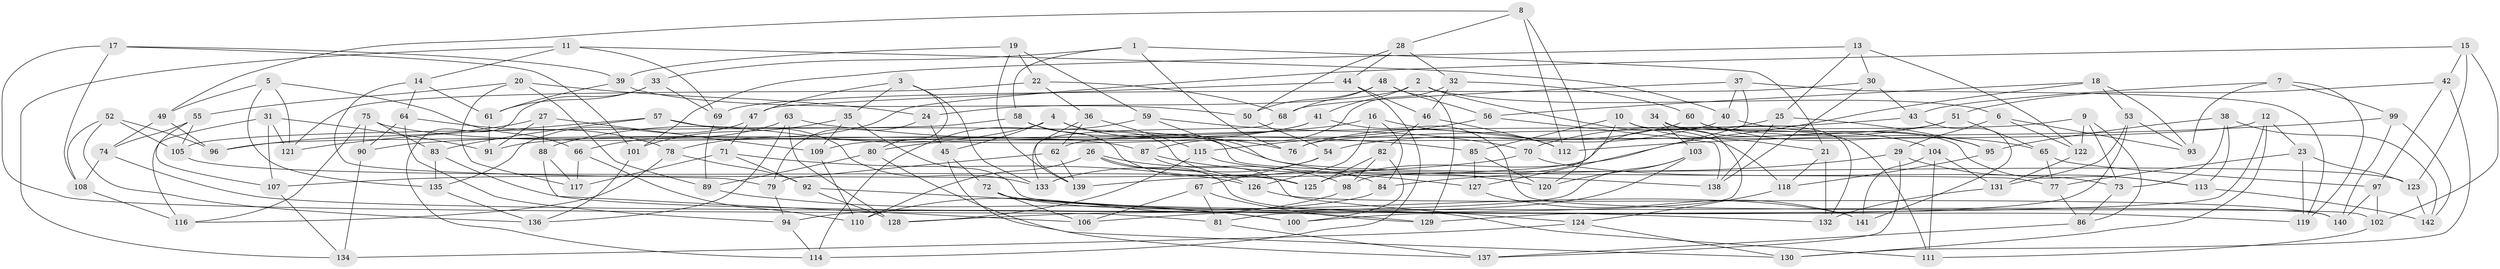 // coarse degree distribution, {12: 0.028169014084507043, 8: 0.11267605633802817, 6: 0.28169014084507044, 4: 0.3380281690140845, 5: 0.11267605633802817, 9: 0.028169014084507043, 10: 0.04225352112676056, 3: 0.056338028169014086}
// Generated by graph-tools (version 1.1) at 2025/21/03/04/25 18:21:02]
// undirected, 142 vertices, 284 edges
graph export_dot {
graph [start="1"]
  node [color=gray90,style=filled];
  1;
  2;
  3;
  4;
  5;
  6;
  7;
  8;
  9;
  10;
  11;
  12;
  13;
  14;
  15;
  16;
  17;
  18;
  19;
  20;
  21;
  22;
  23;
  24;
  25;
  26;
  27;
  28;
  29;
  30;
  31;
  32;
  33;
  34;
  35;
  36;
  37;
  38;
  39;
  40;
  41;
  42;
  43;
  44;
  45;
  46;
  47;
  48;
  49;
  50;
  51;
  52;
  53;
  54;
  55;
  56;
  57;
  58;
  59;
  60;
  61;
  62;
  63;
  64;
  65;
  66;
  67;
  68;
  69;
  70;
  71;
  72;
  73;
  74;
  75;
  76;
  77;
  78;
  79;
  80;
  81;
  82;
  83;
  84;
  85;
  86;
  87;
  88;
  89;
  90;
  91;
  92;
  93;
  94;
  95;
  96;
  97;
  98;
  99;
  100;
  101;
  102;
  103;
  104;
  105;
  106;
  107;
  108;
  109;
  110;
  111;
  112;
  113;
  114;
  115;
  116;
  117;
  118;
  119;
  120;
  121;
  122;
  123;
  124;
  125;
  126;
  127;
  128;
  129;
  130;
  131;
  132;
  133;
  134;
  135;
  136;
  137;
  138;
  139;
  140;
  141;
  142;
  1 -- 58;
  1 -- 21;
  1 -- 76;
  1 -- 33;
  2 -- 41;
  2 -- 118;
  2 -- 6;
  2 -- 24;
  3 -- 133;
  3 -- 80;
  3 -- 35;
  3 -- 47;
  4 -- 84;
  4 -- 45;
  4 -- 76;
  4 -- 88;
  5 -- 121;
  5 -- 66;
  5 -- 135;
  5 -- 49;
  6 -- 93;
  6 -- 29;
  6 -- 122;
  7 -- 43;
  7 -- 99;
  7 -- 119;
  7 -- 93;
  8 -- 49;
  8 -- 120;
  8 -- 28;
  8 -- 112;
  9 -- 86;
  9 -- 76;
  9 -- 73;
  9 -- 122;
  10 -- 85;
  10 -- 21;
  10 -- 132;
  10 -- 98;
  11 -- 14;
  11 -- 69;
  11 -- 134;
  11 -- 40;
  12 -- 109;
  12 -- 130;
  12 -- 129;
  12 -- 23;
  13 -- 25;
  13 -- 122;
  13 -- 30;
  13 -- 101;
  14 -- 64;
  14 -- 61;
  14 -- 79;
  15 -- 42;
  15 -- 78;
  15 -- 123;
  15 -- 102;
  16 -- 90;
  16 -- 112;
  16 -- 84;
  16 -- 126;
  17 -- 39;
  17 -- 101;
  17 -- 108;
  17 -- 81;
  18 -- 53;
  18 -- 125;
  18 -- 56;
  18 -- 93;
  19 -- 39;
  19 -- 59;
  19 -- 22;
  19 -- 139;
  20 -- 89;
  20 -- 24;
  20 -- 117;
  20 -- 55;
  21 -- 118;
  21 -- 132;
  22 -- 68;
  22 -- 36;
  22 -- 121;
  23 -- 123;
  23 -- 119;
  23 -- 77;
  24 -- 79;
  24 -- 45;
  25 -- 95;
  25 -- 139;
  25 -- 138;
  26 -- 126;
  26 -- 110;
  26 -- 98;
  26 -- 111;
  27 -- 91;
  27 -- 88;
  27 -- 96;
  27 -- 109;
  28 -- 50;
  28 -- 44;
  28 -- 32;
  29 -- 84;
  29 -- 137;
  29 -- 113;
  30 -- 69;
  30 -- 138;
  30 -- 43;
  31 -- 121;
  31 -- 91;
  31 -- 116;
  31 -- 107;
  32 -- 87;
  32 -- 60;
  32 -- 46;
  33 -- 61;
  33 -- 114;
  33 -- 69;
  34 -- 104;
  34 -- 103;
  34 -- 81;
  34 -- 111;
  35 -- 140;
  35 -- 101;
  35 -- 109;
  36 -- 62;
  36 -- 139;
  36 -- 115;
  37 -- 119;
  37 -- 127;
  37 -- 68;
  37 -- 40;
  38 -- 95;
  38 -- 73;
  38 -- 113;
  38 -- 142;
  39 -- 61;
  39 -- 50;
  40 -- 95;
  40 -- 54;
  41 -- 91;
  41 -- 102;
  41 -- 80;
  42 -- 97;
  42 -- 130;
  42 -- 51;
  43 -- 141;
  43 -- 62;
  44 -- 47;
  44 -- 114;
  44 -- 46;
  45 -- 137;
  45 -- 72;
  46 -- 82;
  46 -- 112;
  47 -- 71;
  47 -- 135;
  48 -- 50;
  48 -- 129;
  48 -- 68;
  48 -- 56;
  49 -- 74;
  49 -- 96;
  50 -- 54;
  51 -- 65;
  51 -- 96;
  51 -- 70;
  52 -- 136;
  52 -- 105;
  52 -- 108;
  52 -- 96;
  53 -- 100;
  53 -- 93;
  53 -- 131;
  54 -- 67;
  54 -- 133;
  55 -- 107;
  55 -- 74;
  55 -- 105;
  56 -- 138;
  56 -- 115;
  57 -- 83;
  57 -- 121;
  57 -- 133;
  57 -- 77;
  58 -- 125;
  58 -- 105;
  58 -- 123;
  59 -- 70;
  59 -- 114;
  59 -- 120;
  60 -- 76;
  60 -- 113;
  60 -- 65;
  61 -- 91;
  62 -- 79;
  62 -- 139;
  63 -- 128;
  63 -- 136;
  63 -- 85;
  63 -- 66;
  64 -- 94;
  64 -- 90;
  64 -- 78;
  65 -- 97;
  65 -- 77;
  66 -- 110;
  66 -- 117;
  67 -- 81;
  67 -- 129;
  67 -- 106;
  68 -- 133;
  69 -- 89;
  70 -- 107;
  70 -- 73;
  71 -- 117;
  71 -- 126;
  71 -- 92;
  72 -- 141;
  72 -- 106;
  72 -- 119;
  73 -- 86;
  74 -- 108;
  74 -- 129;
  75 -- 87;
  75 -- 83;
  75 -- 90;
  75 -- 116;
  77 -- 86;
  78 -- 92;
  78 -- 116;
  79 -- 94;
  80 -- 130;
  80 -- 89;
  81 -- 137;
  82 -- 125;
  82 -- 100;
  82 -- 98;
  83 -- 135;
  83 -- 132;
  84 -- 94;
  85 -- 127;
  85 -- 120;
  86 -- 137;
  87 -- 124;
  87 -- 127;
  88 -- 117;
  88 -- 106;
  89 -- 100;
  90 -- 134;
  92 -- 128;
  92 -- 100;
  94 -- 114;
  95 -- 118;
  97 -- 102;
  97 -- 140;
  98 -- 110;
  99 -- 140;
  99 -- 112;
  99 -- 142;
  101 -- 136;
  102 -- 111;
  103 -- 106;
  103 -- 120;
  103 -- 128;
  104 -- 111;
  104 -- 131;
  104 -- 141;
  105 -- 125;
  107 -- 134;
  108 -- 116;
  109 -- 110;
  113 -- 142;
  115 -- 128;
  115 -- 138;
  118 -- 124;
  122 -- 131;
  123 -- 142;
  124 -- 134;
  124 -- 130;
  126 -- 140;
  127 -- 141;
  131 -- 132;
  135 -- 136;
}
